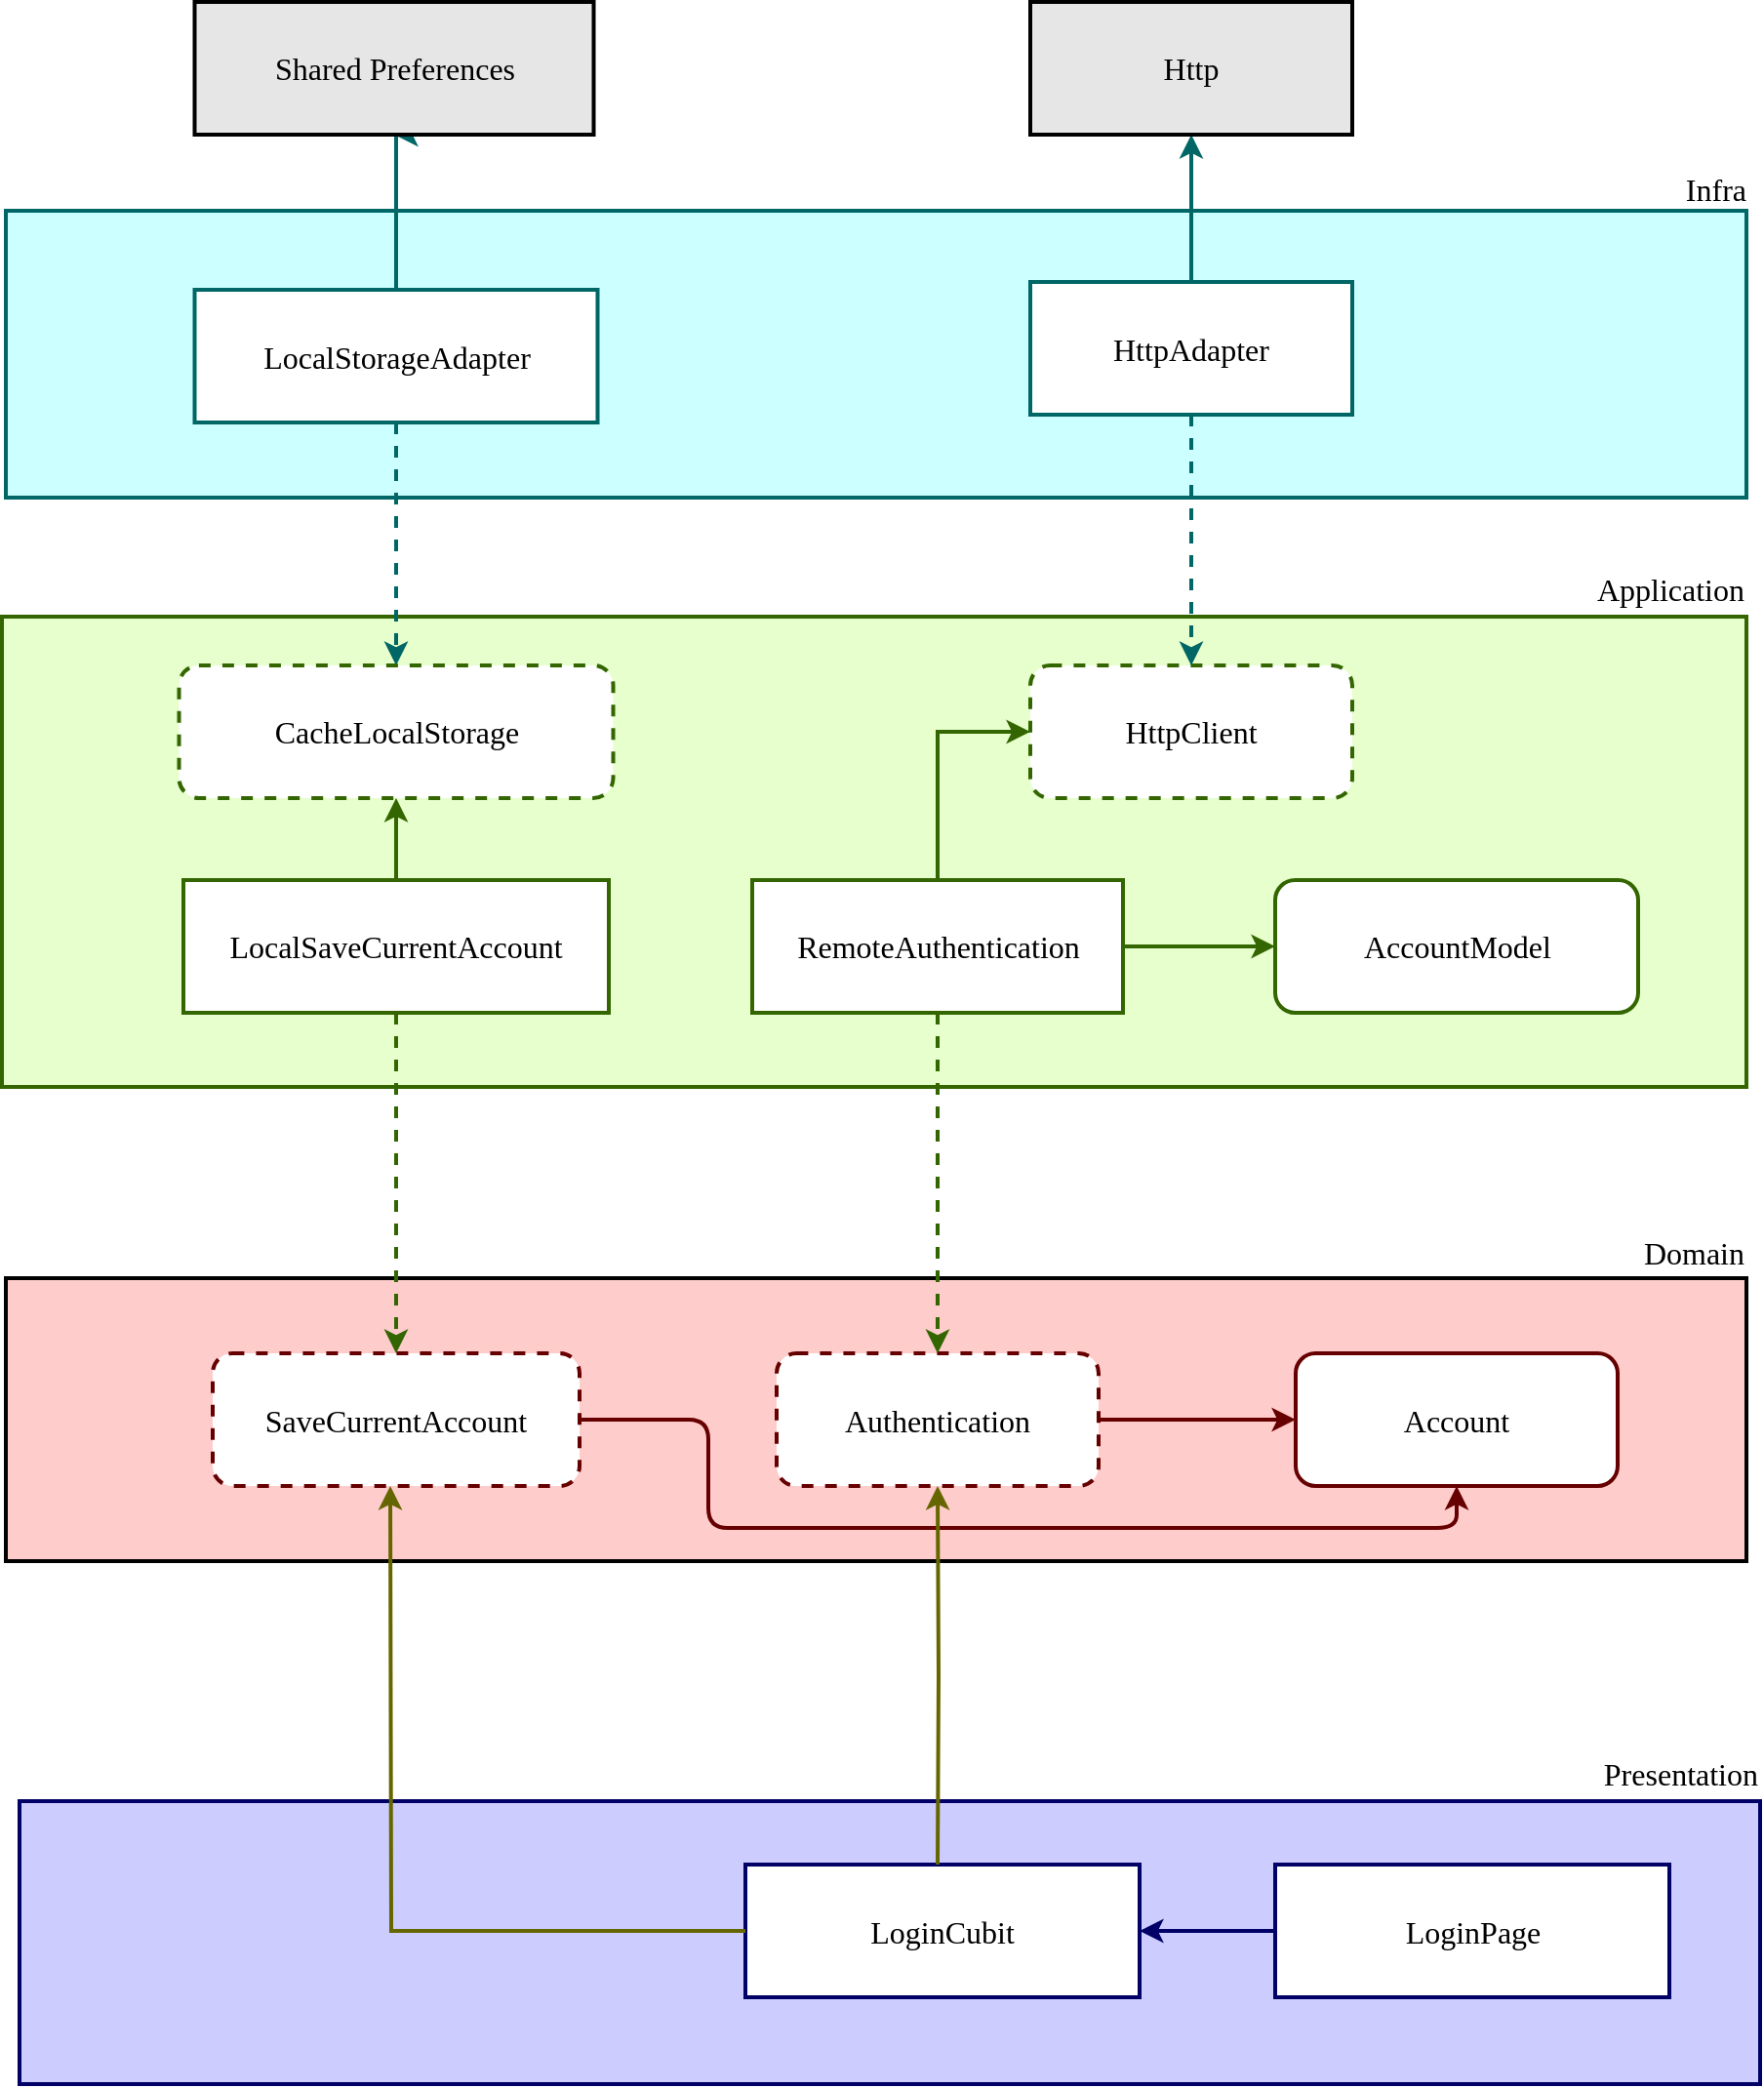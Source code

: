 <mxfile pages="7">
    <diagram id="2fZWfGcQHNQxBhxsaA4o" name="Login">
        <mxGraphModel dx="1482" dy="4253" grid="0" gridSize="10" guides="1" tooltips="1" connect="1" arrows="1" fold="1" page="1" pageScale="1" pageWidth="4681" pageHeight="3300" math="0" shadow="0">
            <root>
                <mxCell id="0"/>
                <mxCell id="1" parent="0"/>
                <mxCell id="xaY2eBZpVwNc2afgVIz--13" value="" style="rounded=0;whiteSpace=wrap;html=1;shadow=0;strokeColor=#000000;strokeWidth=2;fontFamily=Verdana;fontSize=16;align=center;fillColor=#FFCCCC;sketch=0;" parent="1" vertex="1">
                    <mxGeometry x="100" y="125" width="892" height="145" as="geometry"/>
                </mxCell>
                <mxCell id="xaY2eBZpVwNc2afgVIz--16" style="edgeStyle=orthogonalEdgeStyle;rounded=0;orthogonalLoop=1;jettySize=auto;html=1;exitX=1;exitY=0.5;exitDx=0;exitDy=0;entryX=0;entryY=0.5;entryDx=0;entryDy=0;strokeWidth=2;fontFamily=Verdana;fontSize=16;strokeColor=#660000;sketch=0;" parent="1" source="xaY2eBZpVwNc2afgVIz--12" target="xaY2eBZpVwNc2afgVIz--15" edge="1">
                    <mxGeometry relative="1" as="geometry"/>
                </mxCell>
                <mxCell id="xaY2eBZpVwNc2afgVIz--12" value="Authentication" style="rounded=1;whiteSpace=wrap;html=1;shadow=0;strokeWidth=2;fillColor=#FFFFFF;fontFamily=Verdana;fontSize=16;align=center;dashed=1;strokeColor=#660000;sketch=0;" parent="1" vertex="1">
                    <mxGeometry x="495" y="163.5" width="165" height="68" as="geometry"/>
                </mxCell>
                <mxCell id="xaY2eBZpVwNc2afgVIz--14" value="Domain" style="text;html=1;align=right;verticalAlign=middle;resizable=0;points=[];autosize=1;fontSize=16;fontFamily=Verdana;sketch=0;" parent="1" vertex="1">
                    <mxGeometry x="920" y="100" width="72" height="23" as="geometry"/>
                </mxCell>
                <mxCell id="xaY2eBZpVwNc2afgVIz--15" value="Account" style="rounded=1;whiteSpace=wrap;html=1;shadow=0;strokeWidth=2;fillColor=#FFFFFF;fontFamily=Verdana;fontSize=16;align=center;strokeColor=#660000;sketch=0;" parent="1" vertex="1">
                    <mxGeometry x="761" y="163.5" width="165" height="68" as="geometry"/>
                </mxCell>
                <mxCell id="xaY2eBZpVwNc2afgVIz--18" value="" style="rounded=0;whiteSpace=wrap;html=1;shadow=0;strokeWidth=2;fontFamily=Verdana;fontSize=16;align=center;fillColor=#E6FFCC;strokeColor=#336600;sketch=0;" parent="1" vertex="1">
                    <mxGeometry x="98" y="-214" width="894" height="241" as="geometry"/>
                </mxCell>
                <mxCell id="xaY2eBZpVwNc2afgVIz--27" style="edgeStyle=orthogonalEdgeStyle;rounded=0;orthogonalLoop=1;jettySize=auto;html=1;exitX=0.5;exitY=0;exitDx=0;exitDy=0;entryX=0;entryY=0.5;entryDx=0;entryDy=0;strokeWidth=2;fontFamily=Verdana;fontSize=16;strokeColor=#336600;sketch=0;" parent="1" source="xaY2eBZpVwNc2afgVIz--20" target="xaY2eBZpVwNc2afgVIz--26" edge="1">
                    <mxGeometry relative="1" as="geometry"/>
                </mxCell>
                <mxCell id="mB5u7zuBTC2n5fxsYe5j-8" style="edgeStyle=orthogonalEdgeStyle;rounded=0;orthogonalLoop=1;jettySize=auto;html=1;exitX=0.5;exitY=1;exitDx=0;exitDy=0;entryX=0.5;entryY=0;entryDx=0;entryDy=0;strokeColor=#336600;strokeWidth=2;dashed=1;sketch=0;" parent="1" source="xaY2eBZpVwNc2afgVIz--20" target="xaY2eBZpVwNc2afgVIz--12" edge="1">
                    <mxGeometry relative="1" as="geometry"/>
                </mxCell>
                <mxCell id="mB5u7zuBTC2n5fxsYe5j-9" style="edgeStyle=orthogonalEdgeStyle;rounded=0;orthogonalLoop=1;jettySize=auto;html=1;exitX=1;exitY=0.5;exitDx=0;exitDy=0;entryX=0;entryY=0.5;entryDx=0;entryDy=0;strokeColor=#336600;strokeWidth=2;sketch=0;" parent="1" source="xaY2eBZpVwNc2afgVIz--20" target="mB5u7zuBTC2n5fxsYe5j-6" edge="1">
                    <mxGeometry relative="1" as="geometry"/>
                </mxCell>
                <mxCell id="xaY2eBZpVwNc2afgVIz--20" value="RemoteAuthentication" style="rounded=0;whiteSpace=wrap;html=1;shadow=0;strokeWidth=2;fillColor=#FFFFFF;fontFamily=Verdana;fontSize=16;align=center;strokeColor=#336600;sketch=0;" parent="1" vertex="1">
                    <mxGeometry x="482.5" y="-79" width="190" height="68" as="geometry"/>
                </mxCell>
                <mxCell id="xaY2eBZpVwNc2afgVIz--21" value="Application" style="text;html=1;align=right;verticalAlign=middle;resizable=0;points=[];autosize=1;fontSize=16;fontFamily=Verdana;sketch=0;" parent="1" vertex="1">
                    <mxGeometry x="886" y="-244" width="106" height="31" as="geometry"/>
                </mxCell>
                <mxCell id="xaY2eBZpVwNc2afgVIz--26" value="HttpClient" style="rounded=1;whiteSpace=wrap;html=1;shadow=0;strokeWidth=2;fillColor=#FFFFFF;fontFamily=Verdana;fontSize=16;align=center;dashed=1;strokeColor=#336600;sketch=0;" parent="1" vertex="1">
                    <mxGeometry x="625" y="-189" width="165" height="68" as="geometry"/>
                </mxCell>
                <mxCell id="mB5u7zuBTC2n5fxsYe5j-6" value="AccountModel" style="rounded=1;whiteSpace=wrap;html=1;shadow=0;strokeWidth=2;fillColor=#FFFFFF;fontFamily=Verdana;fontSize=16;align=center;strokeColor=#336600;sketch=0;" parent="1" vertex="1">
                    <mxGeometry x="750.5" y="-79" width="186" height="68" as="geometry"/>
                </mxCell>
                <mxCell id="mB5u7zuBTC2n5fxsYe5j-12" value="" style="rounded=0;whiteSpace=wrap;html=1;shadow=0;strokeWidth=2;fontFamily=Verdana;fontSize=16;align=center;strokeColor=#006666;fillColor=#CCFFFF;sketch=0;" parent="1" vertex="1">
                    <mxGeometry x="100" y="-422" width="892" height="147" as="geometry"/>
                </mxCell>
                <mxCell id="mB5u7zuBTC2n5fxsYe5j-16" value="Infra" style="text;html=1;align=right;verticalAlign=middle;resizable=0;points=[];autosize=1;fontSize=16;fontFamily=Verdana;sketch=0;" parent="1" vertex="1">
                    <mxGeometry x="944" y="-445" width="49" height="23" as="geometry"/>
                </mxCell>
                <mxCell id="mB5u7zuBTC2n5fxsYe5j-20" style="edgeStyle=orthogonalEdgeStyle;rounded=0;orthogonalLoop=1;jettySize=auto;html=1;exitX=0.5;exitY=1;exitDx=0;exitDy=0;entryX=0.5;entryY=0;entryDx=0;entryDy=0;strokeWidth=2;strokeColor=#006666;dashed=1;sketch=0;" parent="1" source="mB5u7zuBTC2n5fxsYe5j-17" target="xaY2eBZpVwNc2afgVIz--26" edge="1">
                    <mxGeometry relative="1" as="geometry"/>
                </mxCell>
                <mxCell id="mB5u7zuBTC2n5fxsYe5j-21" style="edgeStyle=orthogonalEdgeStyle;rounded=0;orthogonalLoop=1;jettySize=auto;html=1;exitX=0.5;exitY=0;exitDx=0;exitDy=0;entryX=0.5;entryY=1;entryDx=0;entryDy=0;strokeColor=#006666;strokeWidth=2;sketch=0;" parent="1" source="mB5u7zuBTC2n5fxsYe5j-17" target="mB5u7zuBTC2n5fxsYe5j-19" edge="1">
                    <mxGeometry relative="1" as="geometry"/>
                </mxCell>
                <mxCell id="mB5u7zuBTC2n5fxsYe5j-17" value="HttpAdapter" style="rounded=0;whiteSpace=wrap;html=1;shadow=0;strokeWidth=2;fillColor=#FFFFFF;fontFamily=Verdana;fontSize=16;align=center;strokeColor=#006666;sketch=0;" parent="1" vertex="1">
                    <mxGeometry x="625" y="-385.5" width="165" height="68" as="geometry"/>
                </mxCell>
                <mxCell id="mB5u7zuBTC2n5fxsYe5j-19" value="Http" style="rounded=0;whiteSpace=wrap;html=1;shadow=0;strokeWidth=2;fontFamily=Verdana;fontSize=16;align=center;fillColor=#E6E6E6;sketch=0;" parent="1" vertex="1">
                    <mxGeometry x="625" y="-529" width="165" height="68" as="geometry"/>
                </mxCell>
                <mxCell id="mB5u7zuBTC2n5fxsYe5j-26" value="Presentation" style="text;html=1;align=right;verticalAlign=middle;resizable=0;points=[];autosize=1;fontSize=16;fontFamily=Verdana;sketch=0;" parent="1" vertex="1">
                    <mxGeometry x="889" y="367" width="110" height="23" as="geometry"/>
                </mxCell>
                <mxCell id="mB5u7zuBTC2n5fxsYe5j-41" value="" style="rounded=0;whiteSpace=wrap;html=1;shadow=0;strokeWidth=2;fontFamily=Verdana;fontSize=16;align=center;fillColor=#CCCCFF;strokeColor=#000066;sketch=0;" parent="1" vertex="1">
                    <mxGeometry x="107" y="393" width="892" height="145" as="geometry"/>
                </mxCell>
                <mxCell id="s7Vm5juZDBO2dkwyQaFa-2" style="edgeStyle=orthogonalEdgeStyle;rounded=0;orthogonalLoop=1;jettySize=auto;html=1;exitX=0;exitY=0.5;exitDx=0;exitDy=0;entryX=1;entryY=0.5;entryDx=0;entryDy=0;strokeWidth=2;fontFamily=Verdana;fontSize=30;strokeColor=#000066;sketch=0;" parent="1" source="mB5u7zuBTC2n5fxsYe5j-47" target="s7Vm5juZDBO2dkwyQaFa-1" edge="1">
                    <mxGeometry relative="1" as="geometry"/>
                </mxCell>
                <mxCell id="mB5u7zuBTC2n5fxsYe5j-47" value="LoginPage" style="rounded=0;whiteSpace=wrap;html=1;shadow=0;strokeWidth=2;fillColor=#FFFFFF;fontFamily=Verdana;fontSize=16;align=center;strokeColor=#000066;sketch=0;" parent="1" vertex="1">
                    <mxGeometry x="750.5" y="425.5" width="202" height="68" as="geometry"/>
                </mxCell>
                <mxCell id="s7Vm5juZDBO2dkwyQaFa-1" value="LoginCubit" style="rounded=0;whiteSpace=wrap;html=1;shadow=0;strokeWidth=2;fillColor=#FFFFFF;fontFamily=Verdana;fontSize=16;align=center;strokeColor=#000066;sketch=0;" parent="1" vertex="1">
                    <mxGeometry x="479" y="425.5" width="202" height="68" as="geometry"/>
                </mxCell>
                <mxCell id="HbD-XSg5qeszkBREt4zB-2" value="" style="edgeStyle=orthogonalEdgeStyle;html=1;entryX=0.5;entryY=1;entryDx=0;entryDy=0;fillColor=#f8cecc;strokeColor=#660000;strokeWidth=2;" parent="1" source="mmgittIrs9QvQvcSb3og-1" target="xaY2eBZpVwNc2afgVIz--15" edge="1">
                    <mxGeometry relative="1" as="geometry">
                        <Array as="points">
                            <mxPoint x="460" y="198"/>
                            <mxPoint x="460" y="253"/>
                            <mxPoint x="844" y="253"/>
                        </Array>
                    </mxGeometry>
                </mxCell>
                <mxCell id="mmgittIrs9QvQvcSb3og-1" value="SaveCurrentAccount" style="rounded=1;whiteSpace=wrap;html=1;shadow=0;strokeWidth=2;fillColor=#FFFFFF;fontFamily=Verdana;fontSize=16;align=center;dashed=1;strokeColor=#660000;sketch=0;" parent="1" vertex="1">
                    <mxGeometry x="206" y="163.5" width="188" height="68" as="geometry"/>
                </mxCell>
                <mxCell id="mmgittIrs9QvQvcSb3og-4" style="edgeStyle=orthogonalEdgeStyle;rounded=0;orthogonalLoop=1;jettySize=auto;html=1;exitX=0.5;exitY=1;exitDx=0;exitDy=0;entryX=0.5;entryY=0;entryDx=0;entryDy=0;strokeWidth=2;dashed=1;strokeColor=#336600;sketch=0;" parent="1" source="mmgittIrs9QvQvcSb3og-3" target="mmgittIrs9QvQvcSb3og-1" edge="1">
                    <mxGeometry relative="1" as="geometry"/>
                </mxCell>
                <mxCell id="mmgittIrs9QvQvcSb3og-9" style="edgeStyle=orthogonalEdgeStyle;rounded=0;orthogonalLoop=1;jettySize=auto;html=1;exitX=0.5;exitY=0;exitDx=0;exitDy=0;entryX=0.5;entryY=1;entryDx=0;entryDy=0;strokeColor=#336600;strokeWidth=2;sketch=0;" parent="1" source="mmgittIrs9QvQvcSb3og-3" target="mmgittIrs9QvQvcSb3og-8" edge="1">
                    <mxGeometry relative="1" as="geometry"/>
                </mxCell>
                <mxCell id="mmgittIrs9QvQvcSb3og-3" value="LocalSaveCurrentAccount" style="rounded=0;whiteSpace=wrap;html=1;shadow=0;strokeWidth=2;fillColor=#FFFFFF;fontFamily=Verdana;fontSize=16;align=center;strokeColor=#336600;sketch=0;" parent="1" vertex="1">
                    <mxGeometry x="191" y="-79" width="218" height="68" as="geometry"/>
                </mxCell>
                <mxCell id="mmgittIrs9QvQvcSb3og-5" style="edgeStyle=orthogonalEdgeStyle;rounded=0;orthogonalLoop=1;jettySize=auto;html=1;exitX=0.5;exitY=0;exitDx=0;exitDy=0;entryX=0.5;entryY=1;entryDx=0;entryDy=0;strokeColor=#006666;strokeWidth=2;sketch=0;" parent="1" source="mmgittIrs9QvQvcSb3og-6" target="mmgittIrs9QvQvcSb3og-7" edge="1">
                    <mxGeometry relative="1" as="geometry">
                        <Array as="points">
                            <mxPoint x="300" y="-405"/>
                            <mxPoint x="300" y="-405"/>
                        </Array>
                    </mxGeometry>
                </mxCell>
                <mxCell id="mmgittIrs9QvQvcSb3og-10" style="edgeStyle=orthogonalEdgeStyle;rounded=0;orthogonalLoop=1;jettySize=auto;html=1;exitX=0.5;exitY=1;exitDx=0;exitDy=0;entryX=0.5;entryY=0;entryDx=0;entryDy=0;strokeWidth=2;strokeColor=#006666;dashed=1;sketch=0;" parent="1" source="mmgittIrs9QvQvcSb3og-6" target="mmgittIrs9QvQvcSb3og-8" edge="1">
                    <mxGeometry relative="1" as="geometry"/>
                </mxCell>
                <mxCell id="mmgittIrs9QvQvcSb3og-6" value="LocalStorageAdapter" style="rounded=0;whiteSpace=wrap;html=1;shadow=0;strokeWidth=2;fillColor=#FFFFFF;fontFamily=Verdana;fontSize=16;align=center;strokeColor=#006666;sketch=0;" parent="1" vertex="1">
                    <mxGeometry x="196.75" y="-381.5" width="206.5" height="68" as="geometry"/>
                </mxCell>
                <mxCell id="mmgittIrs9QvQvcSb3og-7" value="Shared Preferences" style="rounded=0;whiteSpace=wrap;html=1;shadow=0;strokeWidth=2;fontFamily=Verdana;fontSize=16;align=center;fillColor=#E6E6E6;sketch=0;" parent="1" vertex="1">
                    <mxGeometry x="196.75" y="-529" width="204.5" height="68" as="geometry"/>
                </mxCell>
                <mxCell id="mmgittIrs9QvQvcSb3og-8" value="CacheLocalStorage" style="rounded=1;whiteSpace=wrap;html=1;shadow=0;strokeWidth=2;fillColor=#FFFFFF;fontFamily=Verdana;fontSize=16;align=center;dashed=1;strokeColor=#336600;sketch=0;" parent="1" vertex="1">
                    <mxGeometry x="188.75" y="-189" width="222.5" height="68" as="geometry"/>
                </mxCell>
                <mxCell id="mB5u7zuBTC2n5fxsYe5j-30" style="edgeStyle=orthogonalEdgeStyle;rounded=0;orthogonalLoop=1;jettySize=auto;html=1;exitX=0.5;exitY=0;exitDx=0;exitDy=0;entryX=0.5;entryY=1;entryDx=0;entryDy=0;strokeWidth=2;strokeColor=#666600;sketch=0;" parent="1" target="xaY2eBZpVwNc2afgVIz--12" edge="1">
                    <mxGeometry relative="1" as="geometry">
                        <mxPoint x="577.5" y="425.5" as="sourcePoint"/>
                    </mxGeometry>
                </mxCell>
                <mxCell id="Nh2P3Hkp5xrQWYYRdhaR-1" style="edgeStyle=orthogonalEdgeStyle;rounded=0;orthogonalLoop=1;jettySize=auto;html=1;entryX=0.5;entryY=1;entryDx=0;entryDy=0;strokeWidth=2;strokeColor=#666600;sketch=0;" parent="1" source="s7Vm5juZDBO2dkwyQaFa-1" edge="1">
                    <mxGeometry relative="1" as="geometry">
                        <mxPoint x="297" y="425.5" as="sourcePoint"/>
                        <mxPoint x="297" y="231.5" as="targetPoint"/>
                    </mxGeometry>
                </mxCell>
            </root>
        </mxGraphModel>
    </diagram>
</mxfile>